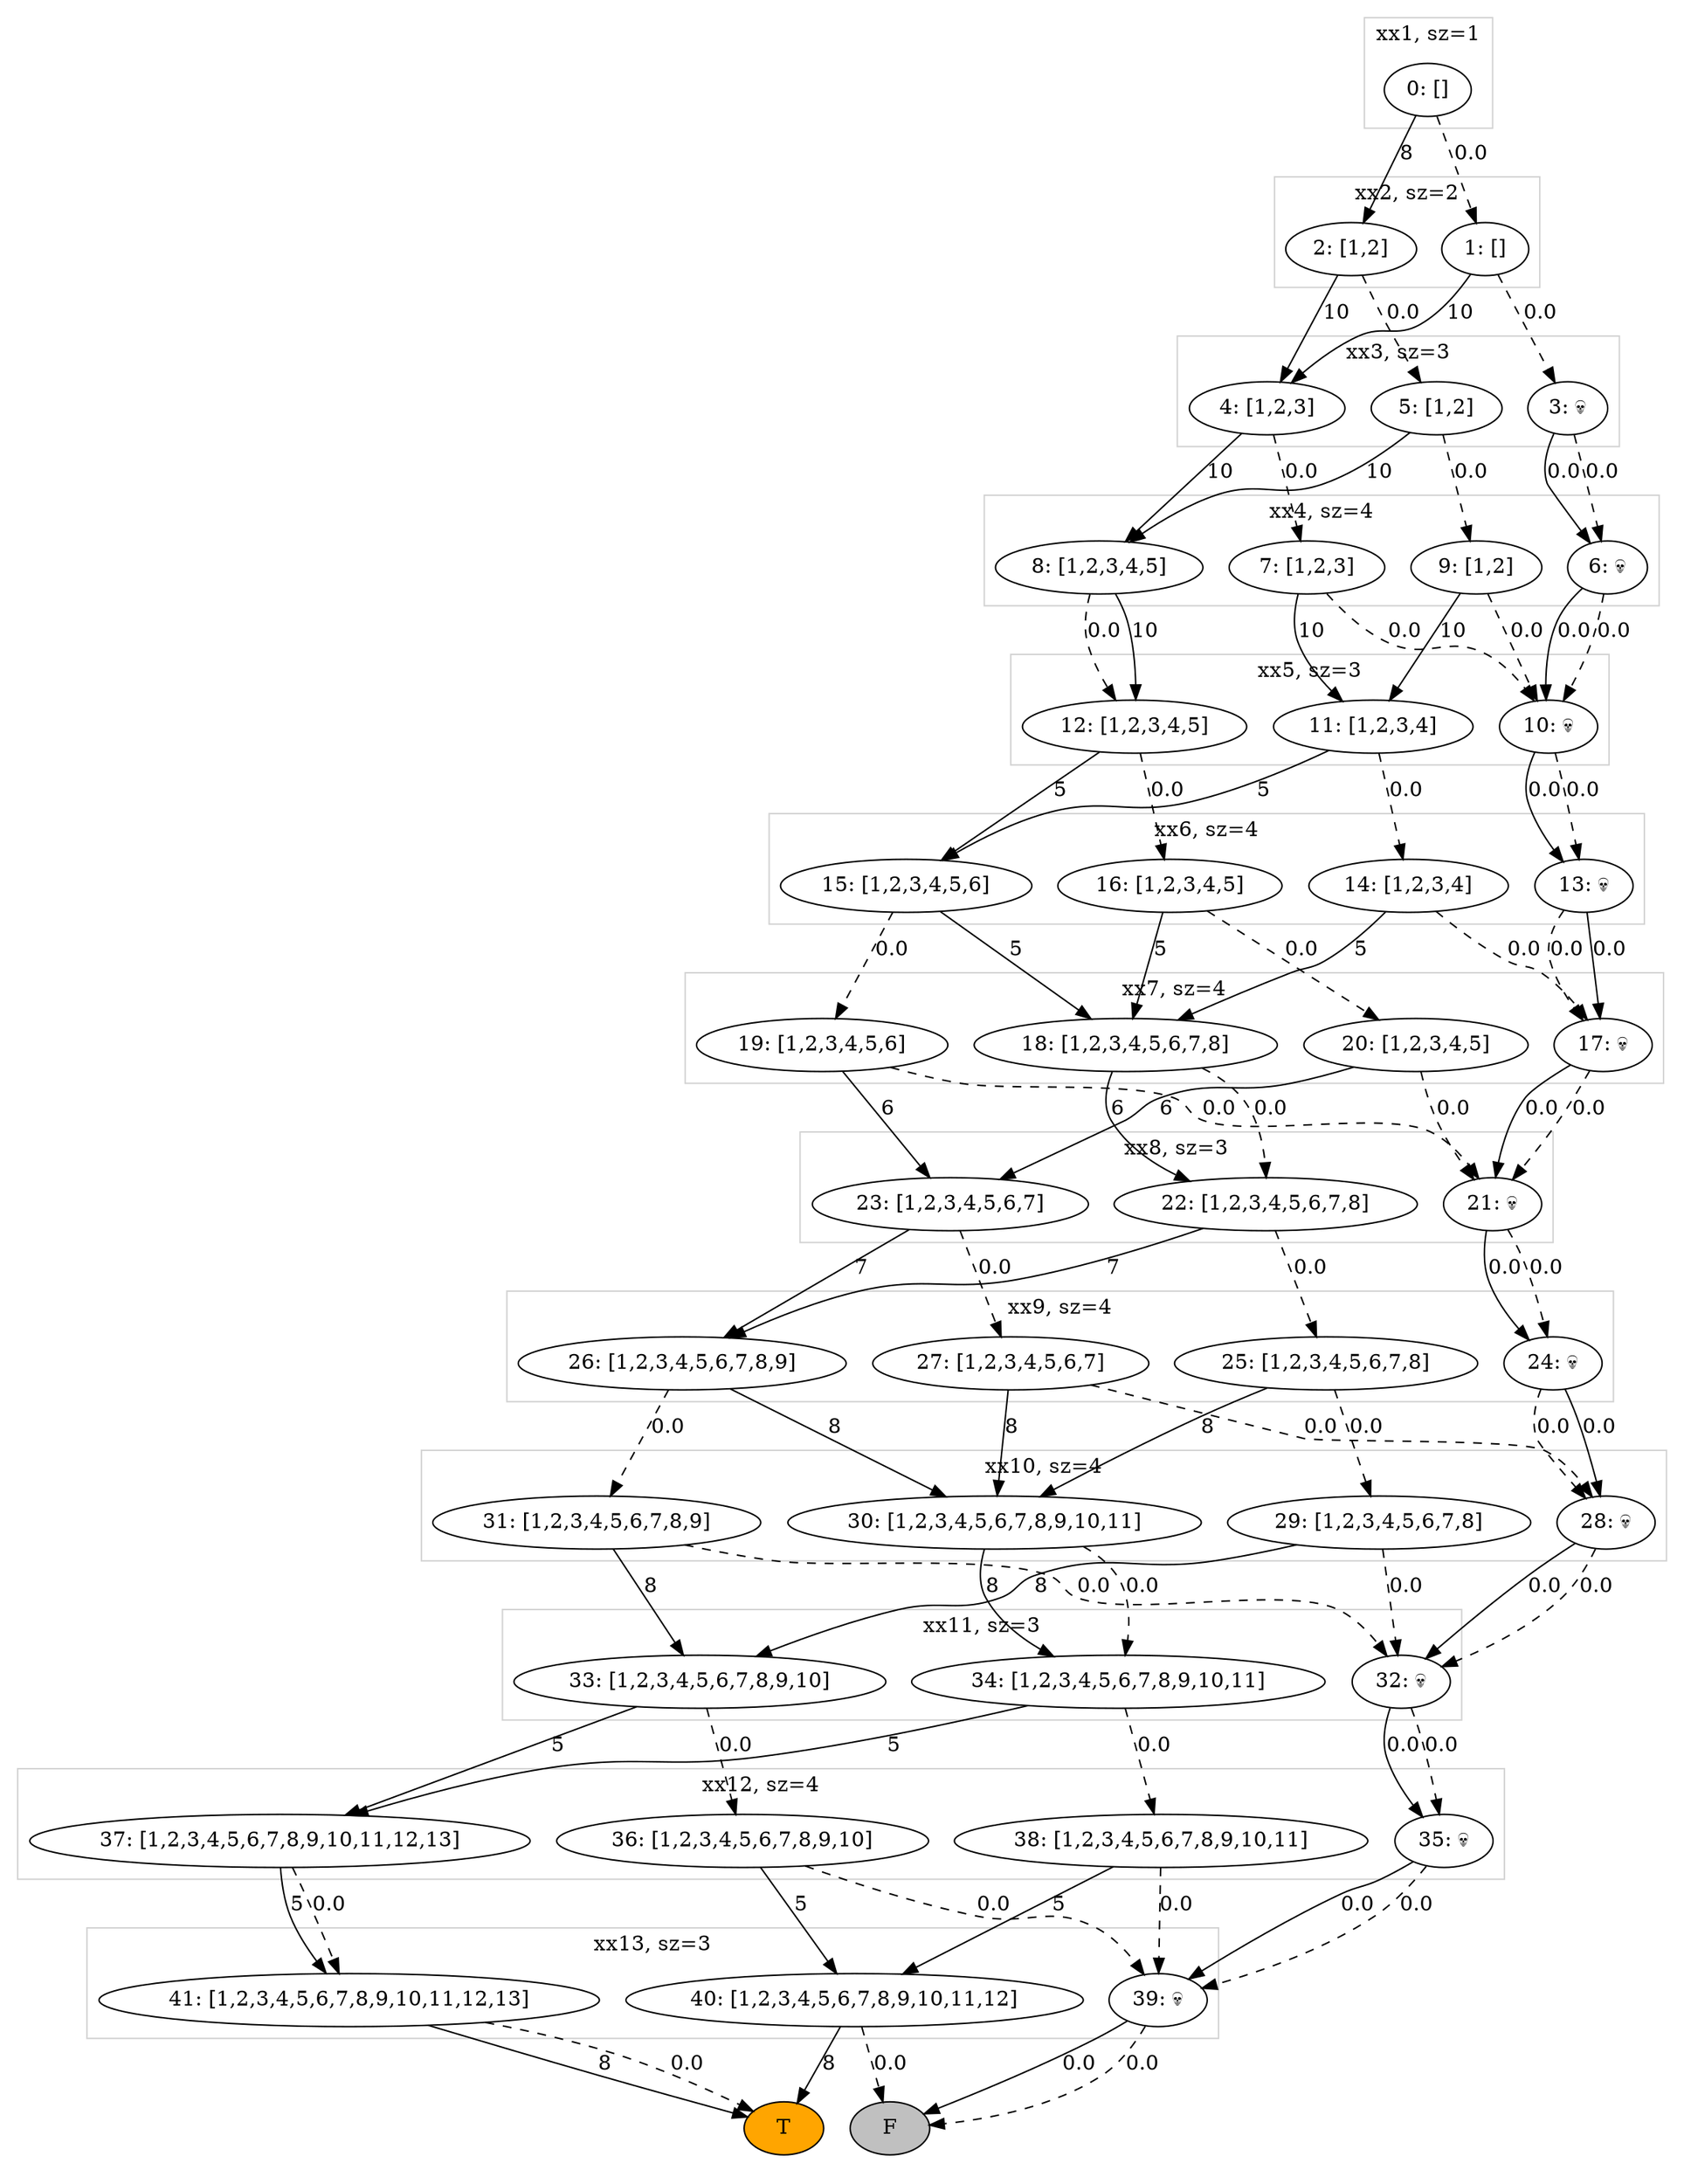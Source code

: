 digraph {
	subgraph cluster_0 {
		0 [label="0: []"]
		color=lightgrey label="xx1, sz=1"
	}
	subgraph cluster_1 {
		2 [label="2: [1,2]"]
		1 [label="1: []"]
		color=lightgrey label="xx2, sz=2"
	}
	subgraph cluster_2 {
		3 [label="3: 💀"]
		5 [label="5: [1,2]"]
		4 [label="4: [1,2,3]"]
		color=lightgrey label="xx3, sz=3"
	}
	subgraph cluster_3 {
		7 [label="7: [1,2,3]"]
		8 [label="8: [1,2,3,4,5]"]
		6 [label="6: 💀"]
		9 [label="9: [1,2]"]
		color=lightgrey label="xx4, sz=4"
	}
	subgraph cluster_4 {
		10 [label="10: 💀"]
		11 [label="11: [1,2,3,4]"]
		12 [label="12: [1,2,3,4,5]"]
		color=lightgrey label="xx5, sz=3"
	}
	subgraph cluster_5 {
		15 [label="15: [1,2,3,4,5,6]"]
		16 [label="16: [1,2,3,4,5]"]
		13 [label="13: 💀"]
		14 [label="14: [1,2,3,4]"]
		color=lightgrey label="xx6, sz=4"
	}
	subgraph cluster_6 {
		18 [label="18: [1,2,3,4,5,6,7,8]"]
		20 [label="20: [1,2,3,4,5]"]
		17 [label="17: 💀"]
		19 [label="19: [1,2,3,4,5,6]"]
		color=lightgrey label="xx7, sz=4"
	}
	subgraph cluster_7 {
		23 [label="23: [1,2,3,4,5,6,7]"]
		22 [label="22: [1,2,3,4,5,6,7,8]"]
		21 [label="21: 💀"]
		color=lightgrey label="xx8, sz=3"
	}
	subgraph cluster_8 {
		26 [label="26: [1,2,3,4,5,6,7,8,9]"]
		24 [label="24: 💀"]
		25 [label="25: [1,2,3,4,5,6,7,8]"]
		27 [label="27: [1,2,3,4,5,6,7]"]
		color=lightgrey label="xx9, sz=4"
	}
	subgraph cluster_9 {
		29 [label="29: [1,2,3,4,5,6,7,8]"]
		31 [label="31: [1,2,3,4,5,6,7,8,9]"]
		30 [label="30: [1,2,3,4,5,6,7,8,9,10,11]"]
		28 [label="28: 💀"]
		color=lightgrey label="xx10, sz=4"
	}
	subgraph cluster_10 {
		34 [label="34: [1,2,3,4,5,6,7,8,9,10,11]"]
		33 [label="33: [1,2,3,4,5,6,7,8,9,10]"]
		32 [label="32: 💀"]
		color=lightgrey label="xx11, sz=3"
	}
	subgraph cluster_11 {
		37 [label="37: [1,2,3,4,5,6,7,8,9,10,11,12,13]"]
		35 [label="35: 💀"]
		38 [label="38: [1,2,3,4,5,6,7,8,9,10,11]"]
		36 [label="36: [1,2,3,4,5,6,7,8,9,10]"]
		color=lightgrey label="xx12, sz=4"
	}
	subgraph cluster_12 {
		41 [label="41: [1,2,3,4,5,6,7,8,9,10,11,12,13]"]
		39 [label="39: 💀"]
		40 [label="40: [1,2,3,4,5,6,7,8,9,10,11,12]"]
		color=lightgrey label="xx13, sz=3"
	}
	subgraph cluster_13 {
		-2 [label=F fillcolor=gray style=filled]
		-1 [label=T fillcolor=orange style=filled]
		color=white
	}
	0 -> 2 [label=8]
	0 -> 1 [label=0.0 style=dashed]
	2 -> 4 [label=10]
	2 -> 5 [label=0.0 style=dashed]
	1 -> 4 [label=10]
	1 -> 3 [label=0.0 style=dashed]
	3 -> 6 [label=0.0]
	3 -> 6 [label=0.0 style=dashed]
	5 -> 8 [label=10]
	5 -> 9 [label=0.0 style=dashed]
	4 -> 8 [label=10]
	4 -> 7 [label=0.0 style=dashed]
	7 -> 11 [label=10]
	7 -> 10 [label=0.0 style=dashed]
	8 -> 12 [label=10]
	8 -> 12 [label=0.0 style=dashed]
	6 -> 10 [label=0.0]
	6 -> 10 [label=0.0 style=dashed]
	9 -> 11 [label=10]
	9 -> 10 [label=0.0 style=dashed]
	10 -> 13 [label=0.0]
	10 -> 13 [label=0.0 style=dashed]
	11 -> 15 [label=5]
	11 -> 14 [label=0.0 style=dashed]
	12 -> 15 [label=5]
	12 -> 16 [label=0.0 style=dashed]
	15 -> 18 [label=5]
	15 -> 19 [label=0.0 style=dashed]
	16 -> 18 [label=5]
	16 -> 20 [label=0.0 style=dashed]
	13 -> 17 [label=0.0]
	13 -> 17 [label=0.0 style=dashed]
	14 -> 18 [label=5]
	14 -> 17 [label=0.0 style=dashed]
	18 -> 22 [label=6]
	18 -> 22 [label=0.0 style=dashed]
	20 -> 23 [label=6]
	20 -> 21 [label=0.0 style=dashed]
	17 -> 21 [label=0.0]
	17 -> 21 [label=0.0 style=dashed]
	19 -> 23 [label=6]
	19 -> 21 [label=0.0 style=dashed]
	23 -> 26 [label=7]
	23 -> 27 [label=0.0 style=dashed]
	22 -> 26 [label=7]
	22 -> 25 [label=0.0 style=dashed]
	21 -> 24 [label=0.0]
	21 -> 24 [label=0.0 style=dashed]
	26 -> 30 [label=8]
	26 -> 31 [label=0.0 style=dashed]
	24 -> 28 [label=0.0]
	24 -> 28 [label=0.0 style=dashed]
	25 -> 30 [label=8]
	25 -> 29 [label=0.0 style=dashed]
	27 -> 30 [label=8]
	27 -> 28 [label=0.0 style=dashed]
	29 -> 33 [label=8]
	29 -> 32 [label=0.0 style=dashed]
	31 -> 33 [label=8]
	31 -> 32 [label=0.0 style=dashed]
	30 -> 34 [label=8]
	30 -> 34 [label=0.0 style=dashed]
	28 -> 32 [label=0.0]
	28 -> 32 [label=0.0 style=dashed]
	34 -> 37 [label=5]
	34 -> 38 [label=0.0 style=dashed]
	33 -> 37 [label=5]
	33 -> 36 [label=0.0 style=dashed]
	32 -> 35 [label=0.0]
	32 -> 35 [label=0.0 style=dashed]
	37 -> 41 [label=5]
	37 -> 41 [label=0.0 style=dashed]
	35 -> 39 [label=0.0]
	35 -> 39 [label=0.0 style=dashed]
	38 -> 40 [label=5]
	38 -> 39 [label=0.0 style=dashed]
	36 -> 40 [label=5]
	36 -> 39 [label=0.0 style=dashed]
	41 -> -1 [label=8]
	41 -> -1 [label=0.0 style=dashed]
	39 -> -2 [label=0.0]
	39 -> -2 [label=0.0 style=dashed]
	40 -> -1 [label=8]
	40 -> -2 [label=0.0 style=dashed]
}
